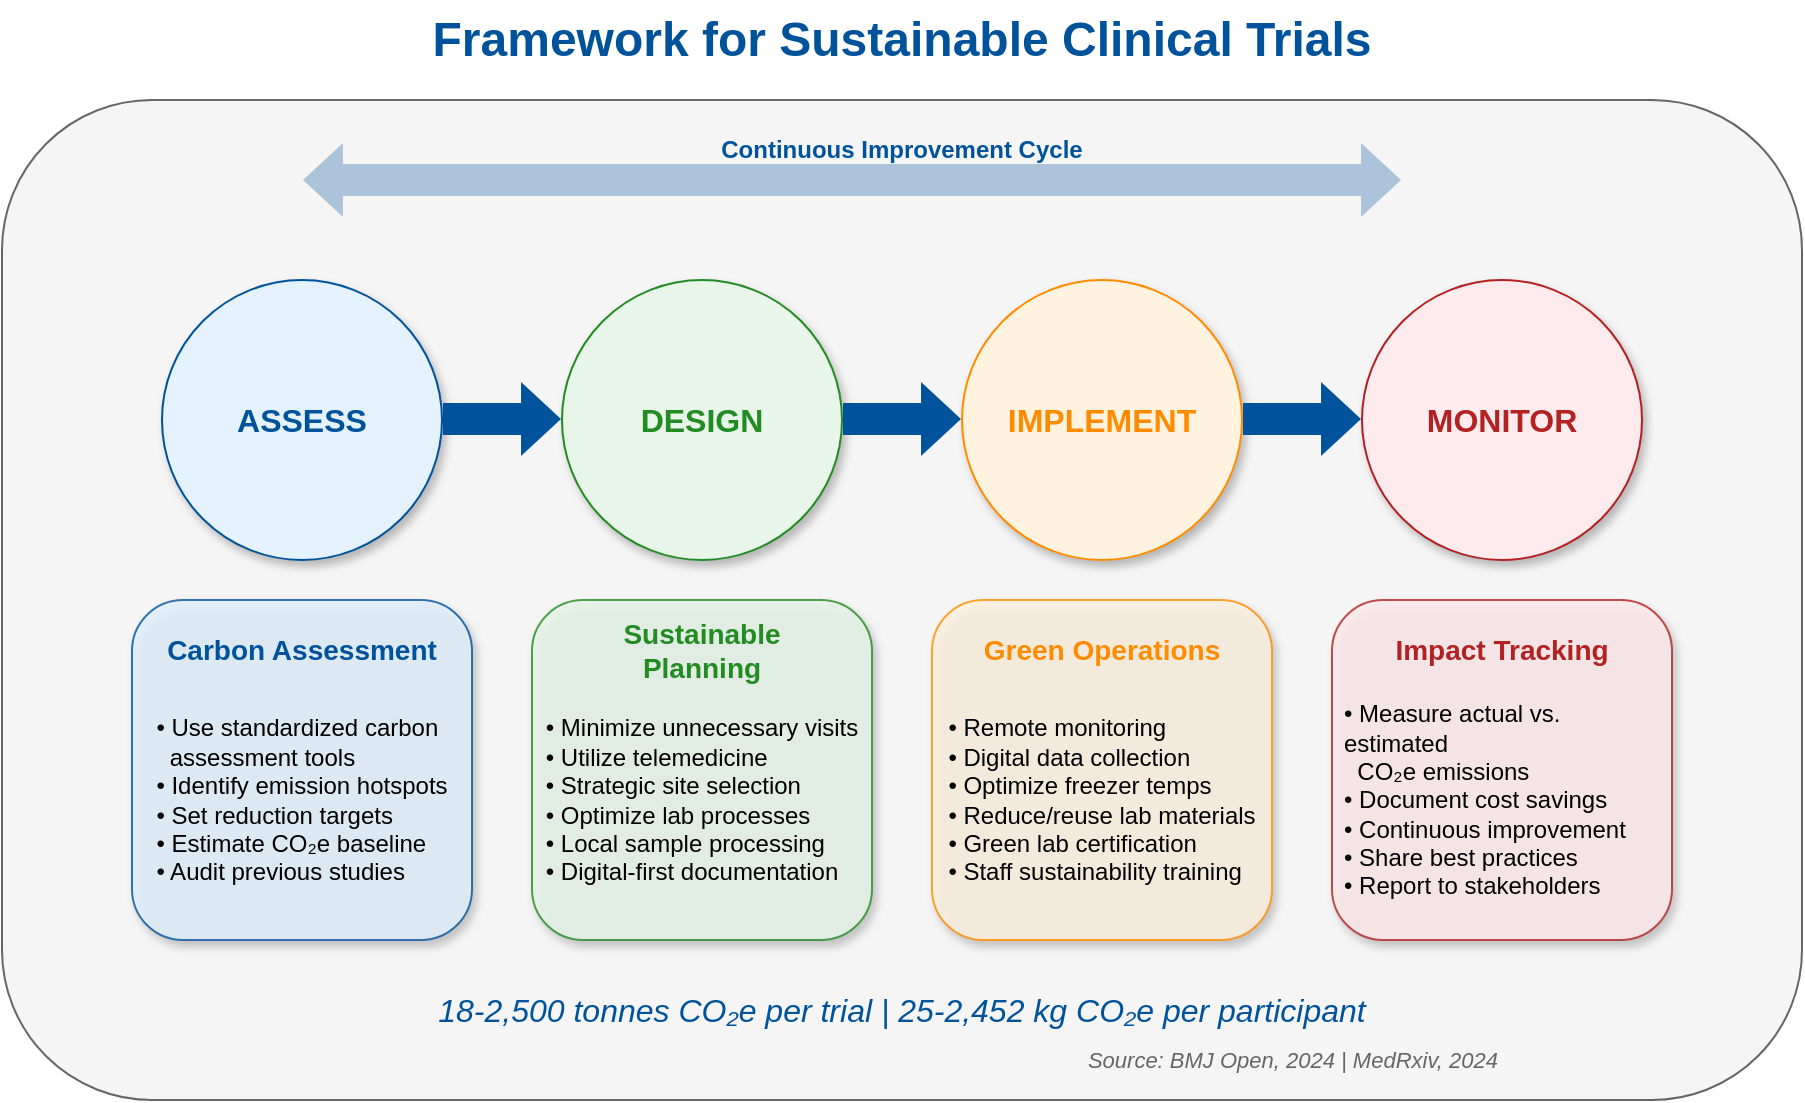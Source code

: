 <mxfile>
    <diagram name="Sustainable Trial Framework" id="trial-framework">
        <mxGraphModel dx="690" dy="428" grid="1" gridSize="10" guides="1" tooltips="1" connect="1" arrows="1" fold="1" page="1" pageScale="1" pageWidth="1100" pageHeight="850" math="0" shadow="0">
            <root>
                <mxCell id="0"/>
                <mxCell id="1" parent="0"/>
                <mxCell id="2" value="&lt;font style=&quot;font-size: 24px;&quot; face=&quot;Arial&quot;&gt;&lt;b&gt;Framework for Sustainable Clinical Trials&lt;/b&gt;&lt;/font&gt;" style="text;html=1;strokeColor=none;fillColor=none;align=center;verticalAlign=middle;whiteSpace=wrap;rounded=0;fontColor=#00539B;shadow=0;" vertex="1" parent="1">
                    <mxGeometry x="200" y="20" width="700" height="40" as="geometry"/>
                </mxCell>
                <mxCell id="3" value="" style="rounded=1;whiteSpace=wrap;html=1;fillColor=#F5F5F5;strokeColor=#666666;shadow=0;" vertex="1" parent="1">
                    <mxGeometry x="100" y="70" width="900" height="500" as="geometry"/>
                </mxCell>
                <mxCell id="4" value="&lt;font style=&quot;font-size: 16px;&quot; face=&quot;Arial&quot;&gt;&lt;b&gt;ASSESS&lt;/b&gt;&lt;/font&gt;" style="ellipse;whiteSpace=wrap;html=1;aspect=fixed;fillColor=#E3F2FD;strokeColor=#00539B;fontColor=#00539B;shadow=1;" vertex="1" parent="1">
                    <mxGeometry x="180" y="160" width="140" height="140" as="geometry"/>
                </mxCell>
                <mxCell id="5" value="&lt;font style=&quot;font-size: 16px;&quot; face=&quot;Arial&quot;&gt;&lt;b&gt;DESIGN&lt;/b&gt;&lt;/font&gt;" style="ellipse;whiteSpace=wrap;html=1;aspect=fixed;fillColor=#E8F5E9;strokeColor=#228B22;fontColor=#228B22;shadow=1;" vertex="1" parent="1">
                    <mxGeometry x="380" y="160" width="140" height="140" as="geometry"/>
                </mxCell>
                <mxCell id="6" value="&lt;font style=&quot;font-size: 16px;&quot; face=&quot;Arial&quot;&gt;&lt;b&gt;IMPLEMENT&lt;/b&gt;&lt;/font&gt;" style="ellipse;whiteSpace=wrap;html=1;aspect=fixed;fillColor=#FFF3E0;strokeColor=#FF8C00;fontColor=#FF8C00;shadow=1;" vertex="1" parent="1">
                    <mxGeometry x="580" y="160" width="140" height="140" as="geometry"/>
                </mxCell>
                <mxCell id="7" value="&lt;font style=&quot;font-size: 16px;&quot; face=&quot;Arial&quot;&gt;&lt;b&gt;MONITOR&lt;/b&gt;&lt;/font&gt;" style="ellipse;whiteSpace=wrap;html=1;aspect=fixed;fillColor=#FFEBEE;strokeColor=#B22222;fontColor=#B22222;shadow=1;" vertex="1" parent="1">
                    <mxGeometry x="780" y="160" width="140" height="140" as="geometry"/>
                </mxCell>
                <mxCell id="8" value="" style="shape=flexArrow;endArrow=classic;html=1;rounded=0;fillColor=#00539B;strokeColor=none;width=16;endSize=6.33;" edge="1" parent="1">
                    <mxGeometry width="50" height="50" relative="1" as="geometry">
                        <mxPoint x="320" y="229.5" as="sourcePoint"/>
                        <mxPoint x="380" y="229.5" as="targetPoint"/>
                    </mxGeometry>
                </mxCell>
                <mxCell id="9" value="" style="shape=flexArrow;endArrow=classic;html=1;rounded=0;fillColor=#00539B;strokeColor=none;width=16;endSize=6.33;" edge="1" parent="1">
                    <mxGeometry width="50" height="50" relative="1" as="geometry">
                        <mxPoint x="520" y="229.5" as="sourcePoint"/>
                        <mxPoint x="580" y="229.5" as="targetPoint"/>
                    </mxGeometry>
                </mxCell>
                <mxCell id="10" value="" style="shape=flexArrow;endArrow=classic;html=1;rounded=0;fillColor=#00539B;strokeColor=none;width=16;endSize=6.33;" edge="1" parent="1">
                    <mxGeometry width="50" height="50" relative="1" as="geometry">
                        <mxPoint x="720" y="229.5" as="sourcePoint"/>
                        <mxPoint x="780" y="229.5" as="targetPoint"/>
                    </mxGeometry>
                </mxCell>
                <mxCell id="11" value="" style="rounded=1;whiteSpace=wrap;html=1;shadow=1;glass=0;fillColor=#E3F2FD;strokeColor=#00539B;fontColor=#00539B;opacity=80;" vertex="1" parent="1">
                    <mxGeometry x="165" y="320" width="170" height="170" as="geometry"/>
                </mxCell>
                <mxCell id="12" value="&lt;font face=&quot;Arial&quot;&gt;&lt;span style=&quot;font-size: 14px;&quot;&gt;&lt;b&gt;Carbon Assessment&lt;/b&gt;&lt;/span&gt;&lt;/font&gt;" style="text;html=1;strokeColor=none;fillColor=none;align=center;verticalAlign=middle;whiteSpace=wrap;rounded=0;fontColor=#00539B;" vertex="1" parent="1">
                    <mxGeometry x="180" y="330" width="140" height="30" as="geometry"/>
                </mxCell>
                <mxCell id="13" value="&lt;div style=&quot;font-size: 12px; text-align: left;&quot;&gt;&lt;font face=&quot;Arial&quot; style=&quot;font-size: 12px;&quot;&gt;• Use standardized carbon&lt;/font&gt;&lt;/div&gt;&lt;div style=&quot;font-size: 12px; text-align: left;&quot;&gt;&lt;font face=&quot;Arial&quot; style=&quot;font-size: 12px;&quot;&gt;&amp;nbsp; assessment tools&lt;/font&gt;&lt;/div&gt;&lt;div style=&quot;font-size: 12px; text-align: left;&quot;&gt;&lt;font face=&quot;Arial&quot; style=&quot;font-size: 12px;&quot;&gt;• Identify emission hotspots&lt;/font&gt;&lt;/div&gt;&lt;div style=&quot;font-size: 12px; text-align: left;&quot;&gt;&lt;font face=&quot;Arial&quot; style=&quot;font-size: 12px;&quot;&gt;• Set reduction targets&lt;/font&gt;&lt;/div&gt;&lt;div style=&quot;font-size: 12px; text-align: left;&quot;&gt;&lt;font face=&quot;Arial&quot; style=&quot;font-size: 12px;&quot;&gt;• Estimate CO₂e baseline&lt;/font&gt;&lt;/div&gt;&lt;div style=&quot;font-size: 12px; text-align: left;&quot;&gt;&lt;font face=&quot;Arial&quot; style=&quot;font-size: 12px;&quot;&gt;• Audit previous studies&lt;/font&gt;&lt;/div&gt;" style="text;html=1;strokeColor=none;fillColor=none;align=center;verticalAlign=middle;whiteSpace=wrap;rounded=0;" vertex="1" parent="1">
                    <mxGeometry x="170" y="360" width="160" height="120" as="geometry"/>
                </mxCell>
                <mxCell id="14" value="" style="rounded=1;whiteSpace=wrap;html=1;shadow=1;glass=0;fillColor=#E8F5E9;strokeColor=#228B22;opacity=80;" vertex="1" parent="1">
                    <mxGeometry x="365" y="320" width="170" height="170" as="geometry"/>
                </mxCell>
                <mxCell id="15" value="&lt;font face=&quot;Arial&quot;&gt;&lt;span style=&quot;font-size: 14px;&quot;&gt;&lt;b&gt;Sustainable Planning&lt;/b&gt;&lt;/span&gt;&lt;/font&gt;" style="text;html=1;strokeColor=none;fillColor=none;align=center;verticalAlign=middle;whiteSpace=wrap;rounded=0;fontColor=#228B22;" vertex="1" parent="1">
                    <mxGeometry x="380" y="330" width="140" height="30" as="geometry"/>
                </mxCell>
                <mxCell id="16" value="&lt;div style=&quot;font-size: 12px; text-align: left;&quot;&gt;&lt;font face=&quot;Arial&quot; style=&quot;font-size: 12px;&quot;&gt;• Minimize unnecessary visits&lt;/font&gt;&lt;/div&gt;&lt;div style=&quot;font-size: 12px; text-align: left;&quot;&gt;&lt;font face=&quot;Arial&quot; style=&quot;font-size: 12px;&quot;&gt;• Utilize telemedicine&lt;/font&gt;&lt;/div&gt;&lt;div style=&quot;font-size: 12px; text-align: left;&quot;&gt;&lt;font face=&quot;Arial&quot; style=&quot;font-size: 12px;&quot;&gt;• Strategic site selection&lt;/font&gt;&lt;/div&gt;&lt;div style=&quot;font-size: 12px; text-align: left;&quot;&gt;&lt;font face=&quot;Arial&quot; style=&quot;font-size: 12px;&quot;&gt;• Optimize lab processes&lt;/font&gt;&lt;/div&gt;&lt;div style=&quot;font-size: 12px; text-align: left;&quot;&gt;&lt;font face=&quot;Arial&quot; style=&quot;font-size: 12px;&quot;&gt;• Local sample processing&lt;/font&gt;&lt;/div&gt;&lt;div style=&quot;font-size: 12px; text-align: left;&quot;&gt;&lt;font face=&quot;Arial&quot; style=&quot;font-size: 12px;&quot;&gt;• Digital-first documentation&lt;/font&gt;&lt;/div&gt;" style="text;html=1;strokeColor=none;fillColor=none;align=center;verticalAlign=middle;whiteSpace=wrap;rounded=0;" vertex="1" parent="1">
                    <mxGeometry x="370" y="360" width="160" height="120" as="geometry"/>
                </mxCell>
                <mxCell id="17" value="" style="rounded=1;whiteSpace=wrap;html=1;shadow=1;glass=0;fillColor=#FFF3E0;strokeColor=#FF8C00;opacity=80;" vertex="1" parent="1">
                    <mxGeometry x="565" y="320" width="170" height="170" as="geometry"/>
                </mxCell>
                <mxCell id="18" value="&lt;font face=&quot;Arial&quot;&gt;&lt;span style=&quot;font-size: 14px;&quot;&gt;&lt;b&gt;Green Operations&lt;/b&gt;&lt;/span&gt;&lt;/font&gt;" style="text;html=1;strokeColor=none;fillColor=none;align=center;verticalAlign=middle;whiteSpace=wrap;rounded=0;fontColor=#FF8C00;" vertex="1" parent="1">
                    <mxGeometry x="580" y="330" width="140" height="30" as="geometry"/>
                </mxCell>
                <mxCell id="19" value="&lt;div style=&quot;font-size: 12px; text-align: left;&quot;&gt;&lt;font face=&quot;Arial&quot; style=&quot;font-size: 12px;&quot;&gt;• Remote monitoring&lt;/font&gt;&lt;/div&gt;&lt;div style=&quot;font-size: 12px; text-align: left;&quot;&gt;&lt;font face=&quot;Arial&quot; style=&quot;font-size: 12px;&quot;&gt;• Digital data collection&lt;/font&gt;&lt;/div&gt;&lt;div style=&quot;font-size: 12px; text-align: left;&quot;&gt;&lt;font face=&quot;Arial&quot; style=&quot;font-size: 12px;&quot;&gt;• Optimize freezer temps&lt;/font&gt;&lt;/div&gt;&lt;div style=&quot;font-size: 12px; text-align: left;&quot;&gt;&lt;font face=&quot;Arial&quot; style=&quot;font-size: 12px;&quot;&gt;• Reduce/reuse lab materials&lt;/font&gt;&lt;/div&gt;&lt;div style=&quot;font-size: 12px; text-align: left;&quot;&gt;&lt;font face=&quot;Arial&quot; style=&quot;font-size: 12px;&quot;&gt;• Green lab certification&lt;/font&gt;&lt;/div&gt;&lt;div style=&quot;font-size: 12px; text-align: left;&quot;&gt;&lt;font face=&quot;Arial&quot; style=&quot;font-size: 12px;&quot;&gt;• Staff sustainability training&lt;/font&gt;&lt;/div&gt;" style="text;html=1;strokeColor=none;fillColor=none;align=center;verticalAlign=middle;whiteSpace=wrap;rounded=0;" vertex="1" parent="1">
                    <mxGeometry x="570" y="360" width="160" height="120" as="geometry"/>
                </mxCell>
                <mxCell id="20" value="" style="rounded=1;whiteSpace=wrap;html=1;shadow=1;glass=0;fillColor=#FFEBEE;strokeColor=#B22222;opacity=80;" vertex="1" parent="1">
                    <mxGeometry x="765" y="320" width="170" height="170" as="geometry"/>
                </mxCell>
                <mxCell id="21" value="&lt;font face=&quot;Arial&quot;&gt;&lt;span style=&quot;font-size: 14px;&quot;&gt;&lt;b&gt;Impact Tracking&lt;/b&gt;&lt;/span&gt;&lt;/font&gt;" style="text;html=1;strokeColor=none;fillColor=none;align=center;verticalAlign=middle;whiteSpace=wrap;rounded=0;fontColor=#B22222;" vertex="1" parent="1">
                    <mxGeometry x="780" y="330" width="140" height="30" as="geometry"/>
                </mxCell>
                <mxCell id="22" value="&lt;div style=&quot;font-size: 12px; text-align: left;&quot;&gt;&lt;font face=&quot;Arial&quot; style=&quot;font-size: 12px;&quot;&gt;• Measure actual vs. estimated&lt;/font&gt;&lt;/div&gt;&lt;div style=&quot;font-size: 12px; text-align: left;&quot;&gt;&lt;font face=&quot;Arial&quot; style=&quot;font-size: 12px;&quot;&gt;&amp;nbsp; CO₂e emissions&lt;/font&gt;&lt;/div&gt;&lt;div style=&quot;font-size: 12px; text-align: left;&quot;&gt;&lt;font face=&quot;Arial&quot; style=&quot;font-size: 12px;&quot;&gt;• Document cost savings&lt;/font&gt;&lt;/div&gt;&lt;div style=&quot;font-size: 12px; text-align: left;&quot;&gt;&lt;font face=&quot;Arial&quot; style=&quot;font-size: 12px;&quot;&gt;• Continuous improvement&lt;/font&gt;&lt;/div&gt;&lt;div style=&quot;font-size: 12px; text-align: left;&quot;&gt;&lt;font face=&quot;Arial&quot; style=&quot;font-size: 12px;&quot;&gt;• Share best practices&lt;/font&gt;&lt;/div&gt;&lt;div style=&quot;font-size: 12px; text-align: left;&quot;&gt;&lt;font face=&quot;Arial&quot; style=&quot;font-size: 12px;&quot;&gt;• Report to stakeholders&lt;/font&gt;&lt;/div&gt;" style="text;html=1;strokeColor=none;fillColor=none;align=center;verticalAlign=middle;whiteSpace=wrap;rounded=0;" vertex="1" parent="1">
                    <mxGeometry x="770" y="360" width="160" height="120" as="geometry"/>
                </mxCell>
                <mxCell id="23" value="&lt;i&gt;&lt;font style=&quot;font-size: 16px;&quot; face=&quot;Arial&quot; color=&quot;#00539B&quot;&gt;18-2,500 tonnes CO₂e per trial | 25-2,452 kg CO₂e per participant&lt;/font&gt;&lt;/i&gt;" style="text;html=1;strokeColor=none;fillColor=none;align=center;verticalAlign=middle;whiteSpace=wrap;rounded=0;" vertex="1" parent="1">
                    <mxGeometry x="250" y="510" width="600" height="30" as="geometry"/>
                </mxCell>
                <mxCell id="24" value="&lt;font color=&quot;#666666&quot; style=&quot;font-size: 11px;&quot; face=&quot;Arial&quot;&gt;&lt;i&gt;Source: BMJ Open, 2024 | MedRxiv, 2024&lt;/i&gt;&lt;/font&gt;" style="text;html=1;strokeColor=none;fillColor=none;align=right;verticalAlign=middle;whiteSpace=wrap;rounded=0;" vertex="1" parent="1">
                    <mxGeometry x="630" y="540" width="220" height="20" as="geometry"/>
                </mxCell>
                <mxCell id="25" value="" style="shape=flexArrow;endArrow=classic;startArrow=classic;html=1;rounded=0;fillColor=#00539B;strokeColor=none;width=16;endSize=6.33;startSize=6.33;opacity=30;" edge="1" parent="1">
                    <mxGeometry width="100" height="100" relative="1" as="geometry">
                        <mxPoint x="800" y="110" as="sourcePoint"/>
                        <mxPoint x="250" y="110" as="targetPoint"/>
                    </mxGeometry>
                </mxCell>
                <mxCell id="26" value="&lt;font style=&quot;font-size: 12px;&quot; face=&quot;Arial&quot; color=&quot;#00539B&quot;&gt;&lt;b&gt;Continuous Improvement Cycle&lt;/b&gt;&lt;/font&gt;" style="text;html=1;strokeColor=none;fillColor=none;align=center;verticalAlign=middle;whiteSpace=wrap;rounded=0;" vertex="1" parent="1">
                    <mxGeometry x="450" y="80" width="200" height="30" as="geometry"/>
                </mxCell>
            </root>
        </mxGraphModel>
    </diagram>
</mxfile>

